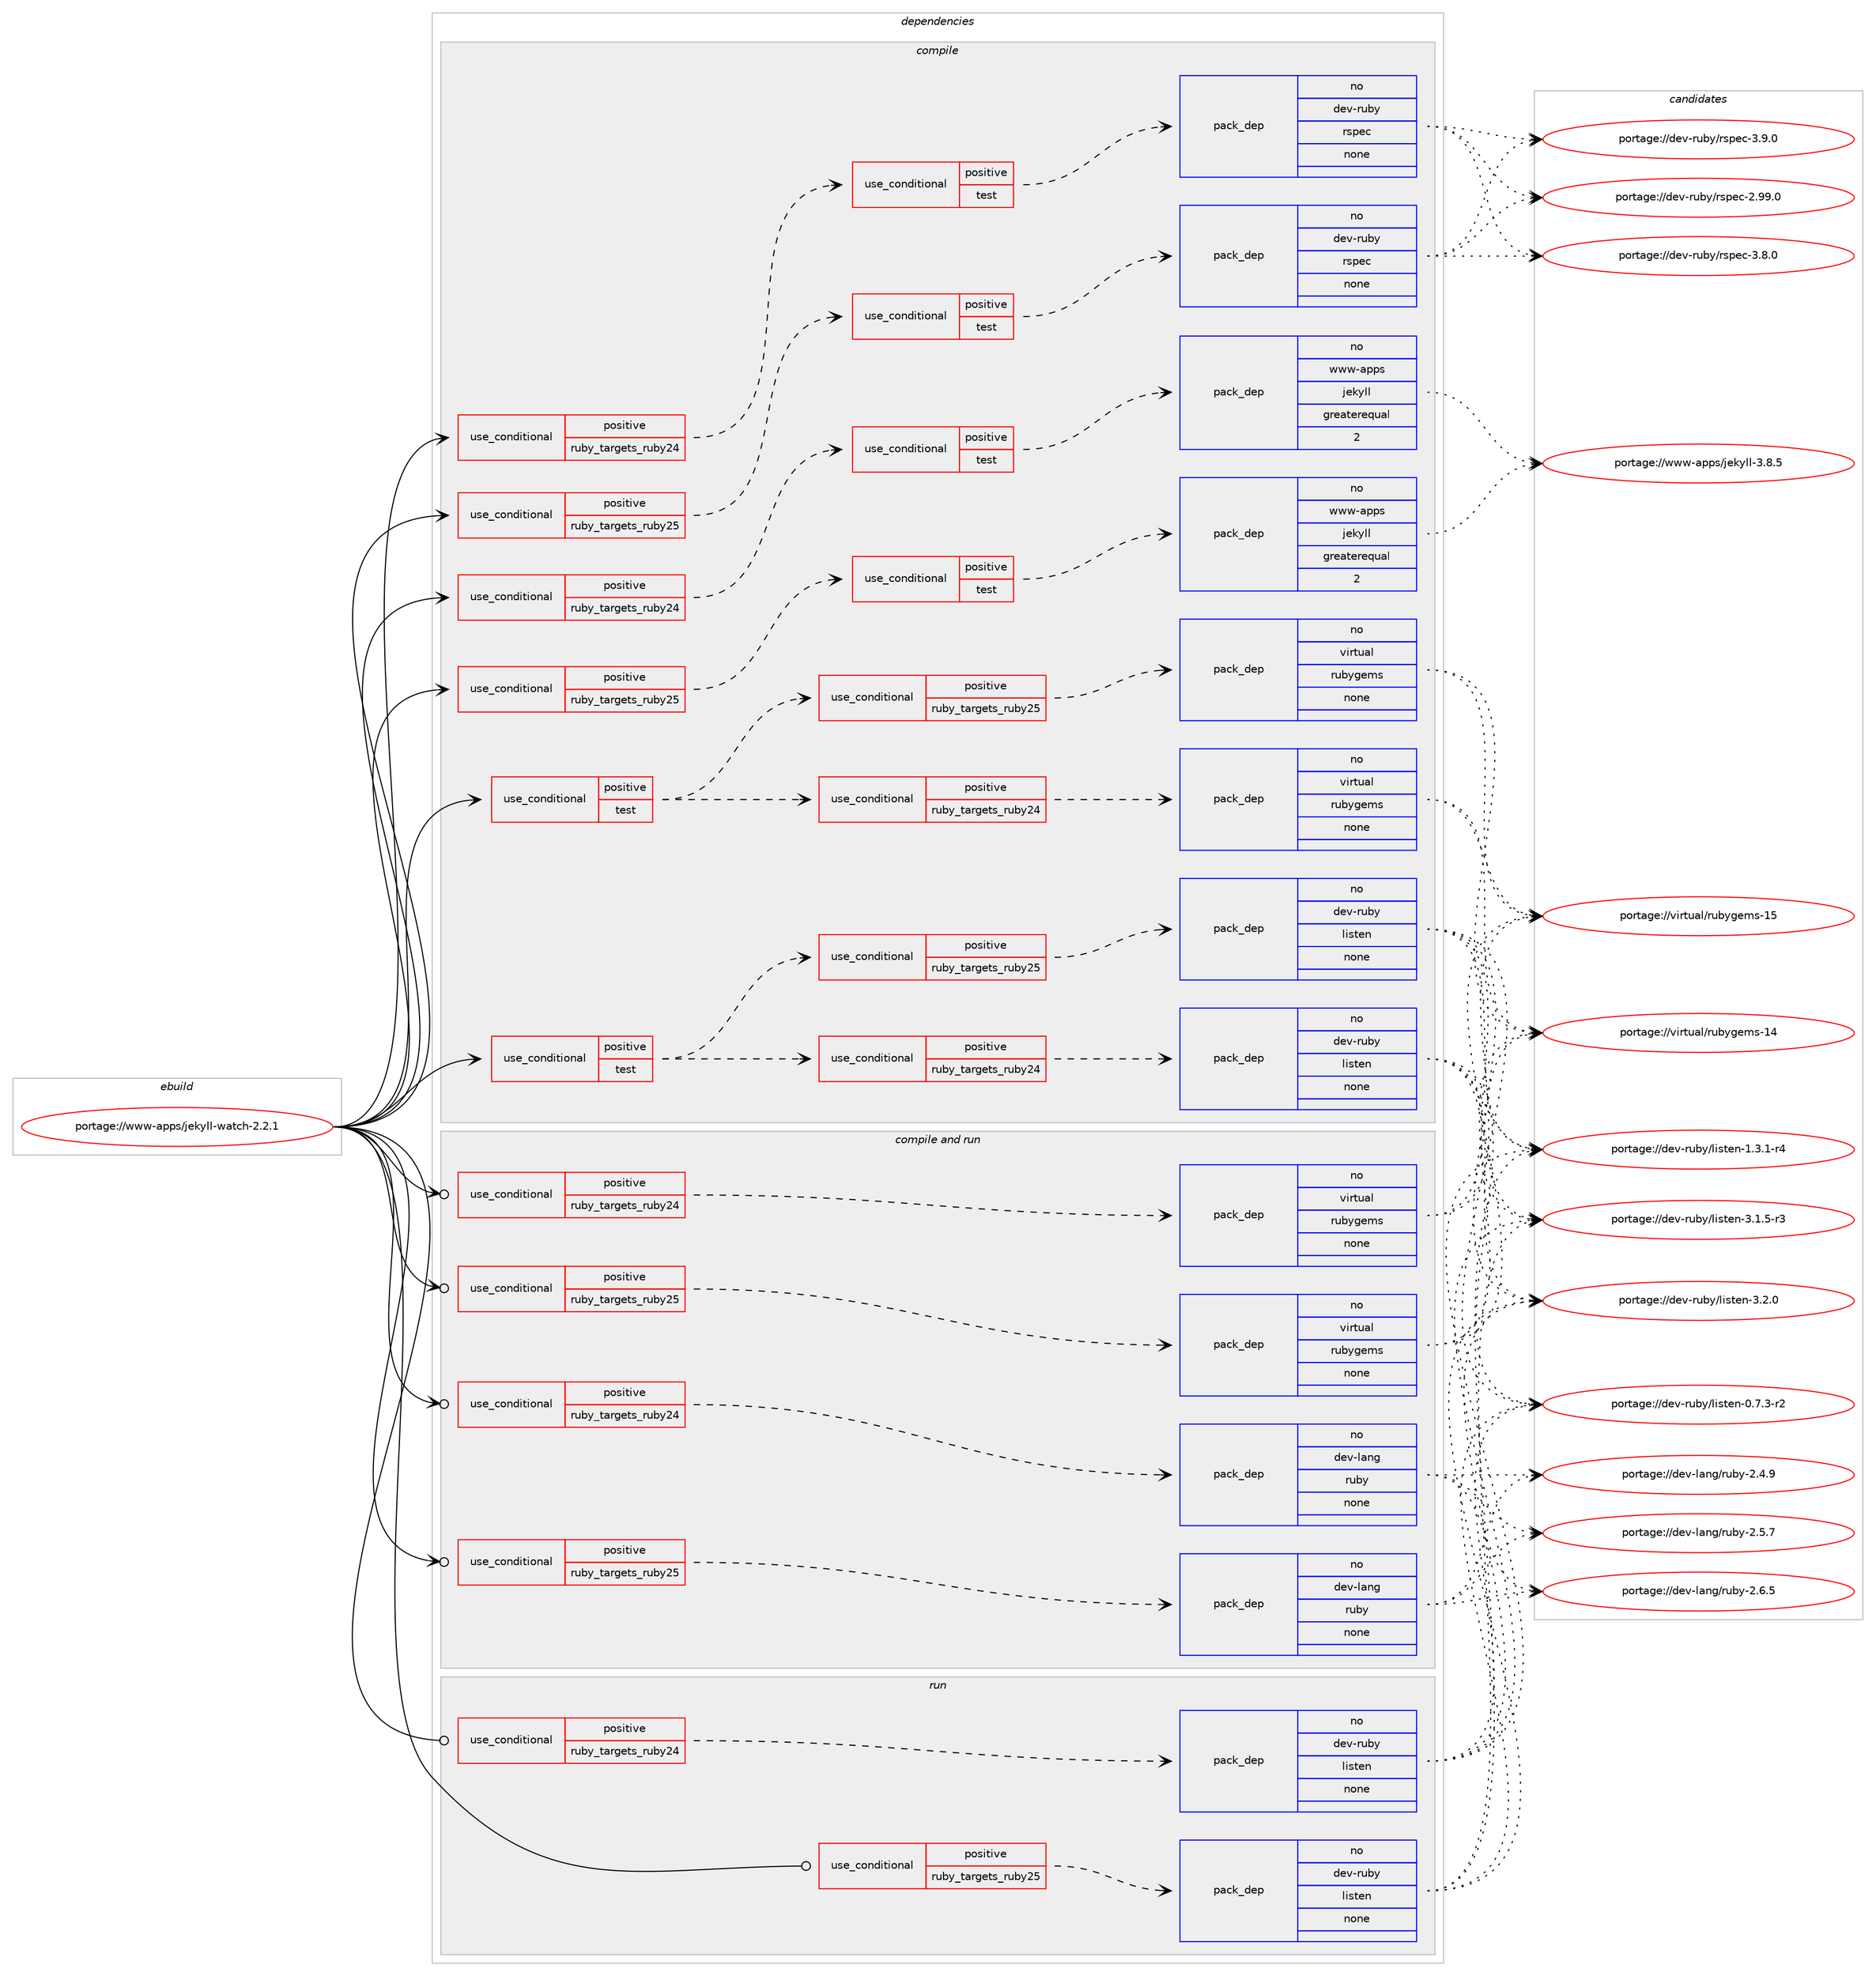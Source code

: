 digraph prolog {

# *************
# Graph options
# *************

newrank=true;
concentrate=true;
compound=true;
graph [rankdir=LR,fontname=Helvetica,fontsize=10,ranksep=1.5];#, ranksep=2.5, nodesep=0.2];
edge  [arrowhead=vee];
node  [fontname=Helvetica,fontsize=10];

# **********
# The ebuild
# **********

subgraph cluster_leftcol {
color=gray;
rank=same;
label=<<i>ebuild</i>>;
id [label="portage://www-apps/jekyll-watch-2.2.1", color=red, width=4, href="../www-apps/jekyll-watch-2.2.1.svg"];
}

# ****************
# The dependencies
# ****************

subgraph cluster_midcol {
color=gray;
label=<<i>dependencies</i>>;
subgraph cluster_compile {
fillcolor="#eeeeee";
style=filled;
label=<<i>compile</i>>;
subgraph cond105447 {
dependency438023 [label=<<TABLE BORDER="0" CELLBORDER="1" CELLSPACING="0" CELLPADDING="4"><TR><TD ROWSPAN="3" CELLPADDING="10">use_conditional</TD></TR><TR><TD>positive</TD></TR><TR><TD>ruby_targets_ruby24</TD></TR></TABLE>>, shape=none, color=red];
subgraph cond105448 {
dependency438024 [label=<<TABLE BORDER="0" CELLBORDER="1" CELLSPACING="0" CELLPADDING="4"><TR><TD ROWSPAN="3" CELLPADDING="10">use_conditional</TD></TR><TR><TD>positive</TD></TR><TR><TD>test</TD></TR></TABLE>>, shape=none, color=red];
subgraph pack324800 {
dependency438025 [label=<<TABLE BORDER="0" CELLBORDER="1" CELLSPACING="0" CELLPADDING="4" WIDTH="220"><TR><TD ROWSPAN="6" CELLPADDING="30">pack_dep</TD></TR><TR><TD WIDTH="110">no</TD></TR><TR><TD>dev-ruby</TD></TR><TR><TD>rspec</TD></TR><TR><TD>none</TD></TR><TR><TD></TD></TR></TABLE>>, shape=none, color=blue];
}
dependency438024:e -> dependency438025:w [weight=20,style="dashed",arrowhead="vee"];
}
dependency438023:e -> dependency438024:w [weight=20,style="dashed",arrowhead="vee"];
}
id:e -> dependency438023:w [weight=20,style="solid",arrowhead="vee"];
subgraph cond105449 {
dependency438026 [label=<<TABLE BORDER="0" CELLBORDER="1" CELLSPACING="0" CELLPADDING="4"><TR><TD ROWSPAN="3" CELLPADDING="10">use_conditional</TD></TR><TR><TD>positive</TD></TR><TR><TD>ruby_targets_ruby24</TD></TR></TABLE>>, shape=none, color=red];
subgraph cond105450 {
dependency438027 [label=<<TABLE BORDER="0" CELLBORDER="1" CELLSPACING="0" CELLPADDING="4"><TR><TD ROWSPAN="3" CELLPADDING="10">use_conditional</TD></TR><TR><TD>positive</TD></TR><TR><TD>test</TD></TR></TABLE>>, shape=none, color=red];
subgraph pack324801 {
dependency438028 [label=<<TABLE BORDER="0" CELLBORDER="1" CELLSPACING="0" CELLPADDING="4" WIDTH="220"><TR><TD ROWSPAN="6" CELLPADDING="30">pack_dep</TD></TR><TR><TD WIDTH="110">no</TD></TR><TR><TD>www-apps</TD></TR><TR><TD>jekyll</TD></TR><TR><TD>greaterequal</TD></TR><TR><TD>2</TD></TR></TABLE>>, shape=none, color=blue];
}
dependency438027:e -> dependency438028:w [weight=20,style="dashed",arrowhead="vee"];
}
dependency438026:e -> dependency438027:w [weight=20,style="dashed",arrowhead="vee"];
}
id:e -> dependency438026:w [weight=20,style="solid",arrowhead="vee"];
subgraph cond105451 {
dependency438029 [label=<<TABLE BORDER="0" CELLBORDER="1" CELLSPACING="0" CELLPADDING="4"><TR><TD ROWSPAN="3" CELLPADDING="10">use_conditional</TD></TR><TR><TD>positive</TD></TR><TR><TD>ruby_targets_ruby25</TD></TR></TABLE>>, shape=none, color=red];
subgraph cond105452 {
dependency438030 [label=<<TABLE BORDER="0" CELLBORDER="1" CELLSPACING="0" CELLPADDING="4"><TR><TD ROWSPAN="3" CELLPADDING="10">use_conditional</TD></TR><TR><TD>positive</TD></TR><TR><TD>test</TD></TR></TABLE>>, shape=none, color=red];
subgraph pack324802 {
dependency438031 [label=<<TABLE BORDER="0" CELLBORDER="1" CELLSPACING="0" CELLPADDING="4" WIDTH="220"><TR><TD ROWSPAN="6" CELLPADDING="30">pack_dep</TD></TR><TR><TD WIDTH="110">no</TD></TR><TR><TD>dev-ruby</TD></TR><TR><TD>rspec</TD></TR><TR><TD>none</TD></TR><TR><TD></TD></TR></TABLE>>, shape=none, color=blue];
}
dependency438030:e -> dependency438031:w [weight=20,style="dashed",arrowhead="vee"];
}
dependency438029:e -> dependency438030:w [weight=20,style="dashed",arrowhead="vee"];
}
id:e -> dependency438029:w [weight=20,style="solid",arrowhead="vee"];
subgraph cond105453 {
dependency438032 [label=<<TABLE BORDER="0" CELLBORDER="1" CELLSPACING="0" CELLPADDING="4"><TR><TD ROWSPAN="3" CELLPADDING="10">use_conditional</TD></TR><TR><TD>positive</TD></TR><TR><TD>ruby_targets_ruby25</TD></TR></TABLE>>, shape=none, color=red];
subgraph cond105454 {
dependency438033 [label=<<TABLE BORDER="0" CELLBORDER="1" CELLSPACING="0" CELLPADDING="4"><TR><TD ROWSPAN="3" CELLPADDING="10">use_conditional</TD></TR><TR><TD>positive</TD></TR><TR><TD>test</TD></TR></TABLE>>, shape=none, color=red];
subgraph pack324803 {
dependency438034 [label=<<TABLE BORDER="0" CELLBORDER="1" CELLSPACING="0" CELLPADDING="4" WIDTH="220"><TR><TD ROWSPAN="6" CELLPADDING="30">pack_dep</TD></TR><TR><TD WIDTH="110">no</TD></TR><TR><TD>www-apps</TD></TR><TR><TD>jekyll</TD></TR><TR><TD>greaterequal</TD></TR><TR><TD>2</TD></TR></TABLE>>, shape=none, color=blue];
}
dependency438033:e -> dependency438034:w [weight=20,style="dashed",arrowhead="vee"];
}
dependency438032:e -> dependency438033:w [weight=20,style="dashed",arrowhead="vee"];
}
id:e -> dependency438032:w [weight=20,style="solid",arrowhead="vee"];
subgraph cond105455 {
dependency438035 [label=<<TABLE BORDER="0" CELLBORDER="1" CELLSPACING="0" CELLPADDING="4"><TR><TD ROWSPAN="3" CELLPADDING="10">use_conditional</TD></TR><TR><TD>positive</TD></TR><TR><TD>test</TD></TR></TABLE>>, shape=none, color=red];
subgraph cond105456 {
dependency438036 [label=<<TABLE BORDER="0" CELLBORDER="1" CELLSPACING="0" CELLPADDING="4"><TR><TD ROWSPAN="3" CELLPADDING="10">use_conditional</TD></TR><TR><TD>positive</TD></TR><TR><TD>ruby_targets_ruby24</TD></TR></TABLE>>, shape=none, color=red];
subgraph pack324804 {
dependency438037 [label=<<TABLE BORDER="0" CELLBORDER="1" CELLSPACING="0" CELLPADDING="4" WIDTH="220"><TR><TD ROWSPAN="6" CELLPADDING="30">pack_dep</TD></TR><TR><TD WIDTH="110">no</TD></TR><TR><TD>dev-ruby</TD></TR><TR><TD>listen</TD></TR><TR><TD>none</TD></TR><TR><TD></TD></TR></TABLE>>, shape=none, color=blue];
}
dependency438036:e -> dependency438037:w [weight=20,style="dashed",arrowhead="vee"];
}
dependency438035:e -> dependency438036:w [weight=20,style="dashed",arrowhead="vee"];
subgraph cond105457 {
dependency438038 [label=<<TABLE BORDER="0" CELLBORDER="1" CELLSPACING="0" CELLPADDING="4"><TR><TD ROWSPAN="3" CELLPADDING="10">use_conditional</TD></TR><TR><TD>positive</TD></TR><TR><TD>ruby_targets_ruby25</TD></TR></TABLE>>, shape=none, color=red];
subgraph pack324805 {
dependency438039 [label=<<TABLE BORDER="0" CELLBORDER="1" CELLSPACING="0" CELLPADDING="4" WIDTH="220"><TR><TD ROWSPAN="6" CELLPADDING="30">pack_dep</TD></TR><TR><TD WIDTH="110">no</TD></TR><TR><TD>dev-ruby</TD></TR><TR><TD>listen</TD></TR><TR><TD>none</TD></TR><TR><TD></TD></TR></TABLE>>, shape=none, color=blue];
}
dependency438038:e -> dependency438039:w [weight=20,style="dashed",arrowhead="vee"];
}
dependency438035:e -> dependency438038:w [weight=20,style="dashed",arrowhead="vee"];
}
id:e -> dependency438035:w [weight=20,style="solid",arrowhead="vee"];
subgraph cond105458 {
dependency438040 [label=<<TABLE BORDER="0" CELLBORDER="1" CELLSPACING="0" CELLPADDING="4"><TR><TD ROWSPAN="3" CELLPADDING="10">use_conditional</TD></TR><TR><TD>positive</TD></TR><TR><TD>test</TD></TR></TABLE>>, shape=none, color=red];
subgraph cond105459 {
dependency438041 [label=<<TABLE BORDER="0" CELLBORDER="1" CELLSPACING="0" CELLPADDING="4"><TR><TD ROWSPAN="3" CELLPADDING="10">use_conditional</TD></TR><TR><TD>positive</TD></TR><TR><TD>ruby_targets_ruby24</TD></TR></TABLE>>, shape=none, color=red];
subgraph pack324806 {
dependency438042 [label=<<TABLE BORDER="0" CELLBORDER="1" CELLSPACING="0" CELLPADDING="4" WIDTH="220"><TR><TD ROWSPAN="6" CELLPADDING="30">pack_dep</TD></TR><TR><TD WIDTH="110">no</TD></TR><TR><TD>virtual</TD></TR><TR><TD>rubygems</TD></TR><TR><TD>none</TD></TR><TR><TD></TD></TR></TABLE>>, shape=none, color=blue];
}
dependency438041:e -> dependency438042:w [weight=20,style="dashed",arrowhead="vee"];
}
dependency438040:e -> dependency438041:w [weight=20,style="dashed",arrowhead="vee"];
subgraph cond105460 {
dependency438043 [label=<<TABLE BORDER="0" CELLBORDER="1" CELLSPACING="0" CELLPADDING="4"><TR><TD ROWSPAN="3" CELLPADDING="10">use_conditional</TD></TR><TR><TD>positive</TD></TR><TR><TD>ruby_targets_ruby25</TD></TR></TABLE>>, shape=none, color=red];
subgraph pack324807 {
dependency438044 [label=<<TABLE BORDER="0" CELLBORDER="1" CELLSPACING="0" CELLPADDING="4" WIDTH="220"><TR><TD ROWSPAN="6" CELLPADDING="30">pack_dep</TD></TR><TR><TD WIDTH="110">no</TD></TR><TR><TD>virtual</TD></TR><TR><TD>rubygems</TD></TR><TR><TD>none</TD></TR><TR><TD></TD></TR></TABLE>>, shape=none, color=blue];
}
dependency438043:e -> dependency438044:w [weight=20,style="dashed",arrowhead="vee"];
}
dependency438040:e -> dependency438043:w [weight=20,style="dashed",arrowhead="vee"];
}
id:e -> dependency438040:w [weight=20,style="solid",arrowhead="vee"];
}
subgraph cluster_compileandrun {
fillcolor="#eeeeee";
style=filled;
label=<<i>compile and run</i>>;
subgraph cond105461 {
dependency438045 [label=<<TABLE BORDER="0" CELLBORDER="1" CELLSPACING="0" CELLPADDING="4"><TR><TD ROWSPAN="3" CELLPADDING="10">use_conditional</TD></TR><TR><TD>positive</TD></TR><TR><TD>ruby_targets_ruby24</TD></TR></TABLE>>, shape=none, color=red];
subgraph pack324808 {
dependency438046 [label=<<TABLE BORDER="0" CELLBORDER="1" CELLSPACING="0" CELLPADDING="4" WIDTH="220"><TR><TD ROWSPAN="6" CELLPADDING="30">pack_dep</TD></TR><TR><TD WIDTH="110">no</TD></TR><TR><TD>dev-lang</TD></TR><TR><TD>ruby</TD></TR><TR><TD>none</TD></TR><TR><TD></TD></TR></TABLE>>, shape=none, color=blue];
}
dependency438045:e -> dependency438046:w [weight=20,style="dashed",arrowhead="vee"];
}
id:e -> dependency438045:w [weight=20,style="solid",arrowhead="odotvee"];
subgraph cond105462 {
dependency438047 [label=<<TABLE BORDER="0" CELLBORDER="1" CELLSPACING="0" CELLPADDING="4"><TR><TD ROWSPAN="3" CELLPADDING="10">use_conditional</TD></TR><TR><TD>positive</TD></TR><TR><TD>ruby_targets_ruby24</TD></TR></TABLE>>, shape=none, color=red];
subgraph pack324809 {
dependency438048 [label=<<TABLE BORDER="0" CELLBORDER="1" CELLSPACING="0" CELLPADDING="4" WIDTH="220"><TR><TD ROWSPAN="6" CELLPADDING="30">pack_dep</TD></TR><TR><TD WIDTH="110">no</TD></TR><TR><TD>virtual</TD></TR><TR><TD>rubygems</TD></TR><TR><TD>none</TD></TR><TR><TD></TD></TR></TABLE>>, shape=none, color=blue];
}
dependency438047:e -> dependency438048:w [weight=20,style="dashed",arrowhead="vee"];
}
id:e -> dependency438047:w [weight=20,style="solid",arrowhead="odotvee"];
subgraph cond105463 {
dependency438049 [label=<<TABLE BORDER="0" CELLBORDER="1" CELLSPACING="0" CELLPADDING="4"><TR><TD ROWSPAN="3" CELLPADDING="10">use_conditional</TD></TR><TR><TD>positive</TD></TR><TR><TD>ruby_targets_ruby25</TD></TR></TABLE>>, shape=none, color=red];
subgraph pack324810 {
dependency438050 [label=<<TABLE BORDER="0" CELLBORDER="1" CELLSPACING="0" CELLPADDING="4" WIDTH="220"><TR><TD ROWSPAN="6" CELLPADDING="30">pack_dep</TD></TR><TR><TD WIDTH="110">no</TD></TR><TR><TD>dev-lang</TD></TR><TR><TD>ruby</TD></TR><TR><TD>none</TD></TR><TR><TD></TD></TR></TABLE>>, shape=none, color=blue];
}
dependency438049:e -> dependency438050:w [weight=20,style="dashed",arrowhead="vee"];
}
id:e -> dependency438049:w [weight=20,style="solid",arrowhead="odotvee"];
subgraph cond105464 {
dependency438051 [label=<<TABLE BORDER="0" CELLBORDER="1" CELLSPACING="0" CELLPADDING="4"><TR><TD ROWSPAN="3" CELLPADDING="10">use_conditional</TD></TR><TR><TD>positive</TD></TR><TR><TD>ruby_targets_ruby25</TD></TR></TABLE>>, shape=none, color=red];
subgraph pack324811 {
dependency438052 [label=<<TABLE BORDER="0" CELLBORDER="1" CELLSPACING="0" CELLPADDING="4" WIDTH="220"><TR><TD ROWSPAN="6" CELLPADDING="30">pack_dep</TD></TR><TR><TD WIDTH="110">no</TD></TR><TR><TD>virtual</TD></TR><TR><TD>rubygems</TD></TR><TR><TD>none</TD></TR><TR><TD></TD></TR></TABLE>>, shape=none, color=blue];
}
dependency438051:e -> dependency438052:w [weight=20,style="dashed",arrowhead="vee"];
}
id:e -> dependency438051:w [weight=20,style="solid",arrowhead="odotvee"];
}
subgraph cluster_run {
fillcolor="#eeeeee";
style=filled;
label=<<i>run</i>>;
subgraph cond105465 {
dependency438053 [label=<<TABLE BORDER="0" CELLBORDER="1" CELLSPACING="0" CELLPADDING="4"><TR><TD ROWSPAN="3" CELLPADDING="10">use_conditional</TD></TR><TR><TD>positive</TD></TR><TR><TD>ruby_targets_ruby24</TD></TR></TABLE>>, shape=none, color=red];
subgraph pack324812 {
dependency438054 [label=<<TABLE BORDER="0" CELLBORDER="1" CELLSPACING="0" CELLPADDING="4" WIDTH="220"><TR><TD ROWSPAN="6" CELLPADDING="30">pack_dep</TD></TR><TR><TD WIDTH="110">no</TD></TR><TR><TD>dev-ruby</TD></TR><TR><TD>listen</TD></TR><TR><TD>none</TD></TR><TR><TD></TD></TR></TABLE>>, shape=none, color=blue];
}
dependency438053:e -> dependency438054:w [weight=20,style="dashed",arrowhead="vee"];
}
id:e -> dependency438053:w [weight=20,style="solid",arrowhead="odot"];
subgraph cond105466 {
dependency438055 [label=<<TABLE BORDER="0" CELLBORDER="1" CELLSPACING="0" CELLPADDING="4"><TR><TD ROWSPAN="3" CELLPADDING="10">use_conditional</TD></TR><TR><TD>positive</TD></TR><TR><TD>ruby_targets_ruby25</TD></TR></TABLE>>, shape=none, color=red];
subgraph pack324813 {
dependency438056 [label=<<TABLE BORDER="0" CELLBORDER="1" CELLSPACING="0" CELLPADDING="4" WIDTH="220"><TR><TD ROWSPAN="6" CELLPADDING="30">pack_dep</TD></TR><TR><TD WIDTH="110">no</TD></TR><TR><TD>dev-ruby</TD></TR><TR><TD>listen</TD></TR><TR><TD>none</TD></TR><TR><TD></TD></TR></TABLE>>, shape=none, color=blue];
}
dependency438055:e -> dependency438056:w [weight=20,style="dashed",arrowhead="vee"];
}
id:e -> dependency438055:w [weight=20,style="solid",arrowhead="odot"];
}
}

# **************
# The candidates
# **************

subgraph cluster_choices {
rank=same;
color=gray;
label=<<i>candidates</i>>;

subgraph choice324800 {
color=black;
nodesep=1;
choiceportage1001011184511411798121471141151121019945504657574648 [label="portage://dev-ruby/rspec-2.99.0", color=red, width=4,href="../dev-ruby/rspec-2.99.0.svg"];
choiceportage10010111845114117981214711411511210199455146564648 [label="portage://dev-ruby/rspec-3.8.0", color=red, width=4,href="../dev-ruby/rspec-3.8.0.svg"];
choiceportage10010111845114117981214711411511210199455146574648 [label="portage://dev-ruby/rspec-3.9.0", color=red, width=4,href="../dev-ruby/rspec-3.9.0.svg"];
dependency438025:e -> choiceportage1001011184511411798121471141151121019945504657574648:w [style=dotted,weight="100"];
dependency438025:e -> choiceportage10010111845114117981214711411511210199455146564648:w [style=dotted,weight="100"];
dependency438025:e -> choiceportage10010111845114117981214711411511210199455146574648:w [style=dotted,weight="100"];
}
subgraph choice324801 {
color=black;
nodesep=1;
choiceportage119119119459711211211547106101107121108108455146564653 [label="portage://www-apps/jekyll-3.8.5", color=red, width=4,href="../www-apps/jekyll-3.8.5.svg"];
dependency438028:e -> choiceportage119119119459711211211547106101107121108108455146564653:w [style=dotted,weight="100"];
}
subgraph choice324802 {
color=black;
nodesep=1;
choiceportage1001011184511411798121471141151121019945504657574648 [label="portage://dev-ruby/rspec-2.99.0", color=red, width=4,href="../dev-ruby/rspec-2.99.0.svg"];
choiceportage10010111845114117981214711411511210199455146564648 [label="portage://dev-ruby/rspec-3.8.0", color=red, width=4,href="../dev-ruby/rspec-3.8.0.svg"];
choiceportage10010111845114117981214711411511210199455146574648 [label="portage://dev-ruby/rspec-3.9.0", color=red, width=4,href="../dev-ruby/rspec-3.9.0.svg"];
dependency438031:e -> choiceportage1001011184511411798121471141151121019945504657574648:w [style=dotted,weight="100"];
dependency438031:e -> choiceportage10010111845114117981214711411511210199455146564648:w [style=dotted,weight="100"];
dependency438031:e -> choiceportage10010111845114117981214711411511210199455146574648:w [style=dotted,weight="100"];
}
subgraph choice324803 {
color=black;
nodesep=1;
choiceportage119119119459711211211547106101107121108108455146564653 [label="portage://www-apps/jekyll-3.8.5", color=red, width=4,href="../www-apps/jekyll-3.8.5.svg"];
dependency438034:e -> choiceportage119119119459711211211547106101107121108108455146564653:w [style=dotted,weight="100"];
}
subgraph choice324804 {
color=black;
nodesep=1;
choiceportage1001011184511411798121471081051151161011104548465546514511450 [label="portage://dev-ruby/listen-0.7.3-r2", color=red, width=4,href="../dev-ruby/listen-0.7.3-r2.svg"];
choiceportage1001011184511411798121471081051151161011104549465146494511452 [label="portage://dev-ruby/listen-1.3.1-r4", color=red, width=4,href="../dev-ruby/listen-1.3.1-r4.svg"];
choiceportage1001011184511411798121471081051151161011104551464946534511451 [label="portage://dev-ruby/listen-3.1.5-r3", color=red, width=4,href="../dev-ruby/listen-3.1.5-r3.svg"];
choiceportage100101118451141179812147108105115116101110455146504648 [label="portage://dev-ruby/listen-3.2.0", color=red, width=4,href="../dev-ruby/listen-3.2.0.svg"];
dependency438037:e -> choiceportage1001011184511411798121471081051151161011104548465546514511450:w [style=dotted,weight="100"];
dependency438037:e -> choiceportage1001011184511411798121471081051151161011104549465146494511452:w [style=dotted,weight="100"];
dependency438037:e -> choiceportage1001011184511411798121471081051151161011104551464946534511451:w [style=dotted,weight="100"];
dependency438037:e -> choiceportage100101118451141179812147108105115116101110455146504648:w [style=dotted,weight="100"];
}
subgraph choice324805 {
color=black;
nodesep=1;
choiceportage1001011184511411798121471081051151161011104548465546514511450 [label="portage://dev-ruby/listen-0.7.3-r2", color=red, width=4,href="../dev-ruby/listen-0.7.3-r2.svg"];
choiceportage1001011184511411798121471081051151161011104549465146494511452 [label="portage://dev-ruby/listen-1.3.1-r4", color=red, width=4,href="../dev-ruby/listen-1.3.1-r4.svg"];
choiceportage1001011184511411798121471081051151161011104551464946534511451 [label="portage://dev-ruby/listen-3.1.5-r3", color=red, width=4,href="../dev-ruby/listen-3.1.5-r3.svg"];
choiceportage100101118451141179812147108105115116101110455146504648 [label="portage://dev-ruby/listen-3.2.0", color=red, width=4,href="../dev-ruby/listen-3.2.0.svg"];
dependency438039:e -> choiceportage1001011184511411798121471081051151161011104548465546514511450:w [style=dotted,weight="100"];
dependency438039:e -> choiceportage1001011184511411798121471081051151161011104549465146494511452:w [style=dotted,weight="100"];
dependency438039:e -> choiceportage1001011184511411798121471081051151161011104551464946534511451:w [style=dotted,weight="100"];
dependency438039:e -> choiceportage100101118451141179812147108105115116101110455146504648:w [style=dotted,weight="100"];
}
subgraph choice324806 {
color=black;
nodesep=1;
choiceportage118105114116117971084711411798121103101109115454952 [label="portage://virtual/rubygems-14", color=red, width=4,href="../virtual/rubygems-14.svg"];
choiceportage118105114116117971084711411798121103101109115454953 [label="portage://virtual/rubygems-15", color=red, width=4,href="../virtual/rubygems-15.svg"];
dependency438042:e -> choiceportage118105114116117971084711411798121103101109115454952:w [style=dotted,weight="100"];
dependency438042:e -> choiceportage118105114116117971084711411798121103101109115454953:w [style=dotted,weight="100"];
}
subgraph choice324807 {
color=black;
nodesep=1;
choiceportage118105114116117971084711411798121103101109115454952 [label="portage://virtual/rubygems-14", color=red, width=4,href="../virtual/rubygems-14.svg"];
choiceportage118105114116117971084711411798121103101109115454953 [label="portage://virtual/rubygems-15", color=red, width=4,href="../virtual/rubygems-15.svg"];
dependency438044:e -> choiceportage118105114116117971084711411798121103101109115454952:w [style=dotted,weight="100"];
dependency438044:e -> choiceportage118105114116117971084711411798121103101109115454953:w [style=dotted,weight="100"];
}
subgraph choice324808 {
color=black;
nodesep=1;
choiceportage10010111845108971101034711411798121455046524657 [label="portage://dev-lang/ruby-2.4.9", color=red, width=4,href="../dev-lang/ruby-2.4.9.svg"];
choiceportage10010111845108971101034711411798121455046534655 [label="portage://dev-lang/ruby-2.5.7", color=red, width=4,href="../dev-lang/ruby-2.5.7.svg"];
choiceportage10010111845108971101034711411798121455046544653 [label="portage://dev-lang/ruby-2.6.5", color=red, width=4,href="../dev-lang/ruby-2.6.5.svg"];
dependency438046:e -> choiceportage10010111845108971101034711411798121455046524657:w [style=dotted,weight="100"];
dependency438046:e -> choiceportage10010111845108971101034711411798121455046534655:w [style=dotted,weight="100"];
dependency438046:e -> choiceportage10010111845108971101034711411798121455046544653:w [style=dotted,weight="100"];
}
subgraph choice324809 {
color=black;
nodesep=1;
choiceportage118105114116117971084711411798121103101109115454952 [label="portage://virtual/rubygems-14", color=red, width=4,href="../virtual/rubygems-14.svg"];
choiceportage118105114116117971084711411798121103101109115454953 [label="portage://virtual/rubygems-15", color=red, width=4,href="../virtual/rubygems-15.svg"];
dependency438048:e -> choiceportage118105114116117971084711411798121103101109115454952:w [style=dotted,weight="100"];
dependency438048:e -> choiceportage118105114116117971084711411798121103101109115454953:w [style=dotted,weight="100"];
}
subgraph choice324810 {
color=black;
nodesep=1;
choiceportage10010111845108971101034711411798121455046524657 [label="portage://dev-lang/ruby-2.4.9", color=red, width=4,href="../dev-lang/ruby-2.4.9.svg"];
choiceportage10010111845108971101034711411798121455046534655 [label="portage://dev-lang/ruby-2.5.7", color=red, width=4,href="../dev-lang/ruby-2.5.7.svg"];
choiceportage10010111845108971101034711411798121455046544653 [label="portage://dev-lang/ruby-2.6.5", color=red, width=4,href="../dev-lang/ruby-2.6.5.svg"];
dependency438050:e -> choiceportage10010111845108971101034711411798121455046524657:w [style=dotted,weight="100"];
dependency438050:e -> choiceportage10010111845108971101034711411798121455046534655:w [style=dotted,weight="100"];
dependency438050:e -> choiceportage10010111845108971101034711411798121455046544653:w [style=dotted,weight="100"];
}
subgraph choice324811 {
color=black;
nodesep=1;
choiceportage118105114116117971084711411798121103101109115454952 [label="portage://virtual/rubygems-14", color=red, width=4,href="../virtual/rubygems-14.svg"];
choiceportage118105114116117971084711411798121103101109115454953 [label="portage://virtual/rubygems-15", color=red, width=4,href="../virtual/rubygems-15.svg"];
dependency438052:e -> choiceportage118105114116117971084711411798121103101109115454952:w [style=dotted,weight="100"];
dependency438052:e -> choiceportage118105114116117971084711411798121103101109115454953:w [style=dotted,weight="100"];
}
subgraph choice324812 {
color=black;
nodesep=1;
choiceportage1001011184511411798121471081051151161011104548465546514511450 [label="portage://dev-ruby/listen-0.7.3-r2", color=red, width=4,href="../dev-ruby/listen-0.7.3-r2.svg"];
choiceportage1001011184511411798121471081051151161011104549465146494511452 [label="portage://dev-ruby/listen-1.3.1-r4", color=red, width=4,href="../dev-ruby/listen-1.3.1-r4.svg"];
choiceportage1001011184511411798121471081051151161011104551464946534511451 [label="portage://dev-ruby/listen-3.1.5-r3", color=red, width=4,href="../dev-ruby/listen-3.1.5-r3.svg"];
choiceportage100101118451141179812147108105115116101110455146504648 [label="portage://dev-ruby/listen-3.2.0", color=red, width=4,href="../dev-ruby/listen-3.2.0.svg"];
dependency438054:e -> choiceportage1001011184511411798121471081051151161011104548465546514511450:w [style=dotted,weight="100"];
dependency438054:e -> choiceportage1001011184511411798121471081051151161011104549465146494511452:w [style=dotted,weight="100"];
dependency438054:e -> choiceportage1001011184511411798121471081051151161011104551464946534511451:w [style=dotted,weight="100"];
dependency438054:e -> choiceportage100101118451141179812147108105115116101110455146504648:w [style=dotted,weight="100"];
}
subgraph choice324813 {
color=black;
nodesep=1;
choiceportage1001011184511411798121471081051151161011104548465546514511450 [label="portage://dev-ruby/listen-0.7.3-r2", color=red, width=4,href="../dev-ruby/listen-0.7.3-r2.svg"];
choiceportage1001011184511411798121471081051151161011104549465146494511452 [label="portage://dev-ruby/listen-1.3.1-r4", color=red, width=4,href="../dev-ruby/listen-1.3.1-r4.svg"];
choiceportage1001011184511411798121471081051151161011104551464946534511451 [label="portage://dev-ruby/listen-3.1.5-r3", color=red, width=4,href="../dev-ruby/listen-3.1.5-r3.svg"];
choiceportage100101118451141179812147108105115116101110455146504648 [label="portage://dev-ruby/listen-3.2.0", color=red, width=4,href="../dev-ruby/listen-3.2.0.svg"];
dependency438056:e -> choiceportage1001011184511411798121471081051151161011104548465546514511450:w [style=dotted,weight="100"];
dependency438056:e -> choiceportage1001011184511411798121471081051151161011104549465146494511452:w [style=dotted,weight="100"];
dependency438056:e -> choiceportage1001011184511411798121471081051151161011104551464946534511451:w [style=dotted,weight="100"];
dependency438056:e -> choiceportage100101118451141179812147108105115116101110455146504648:w [style=dotted,weight="100"];
}
}

}
